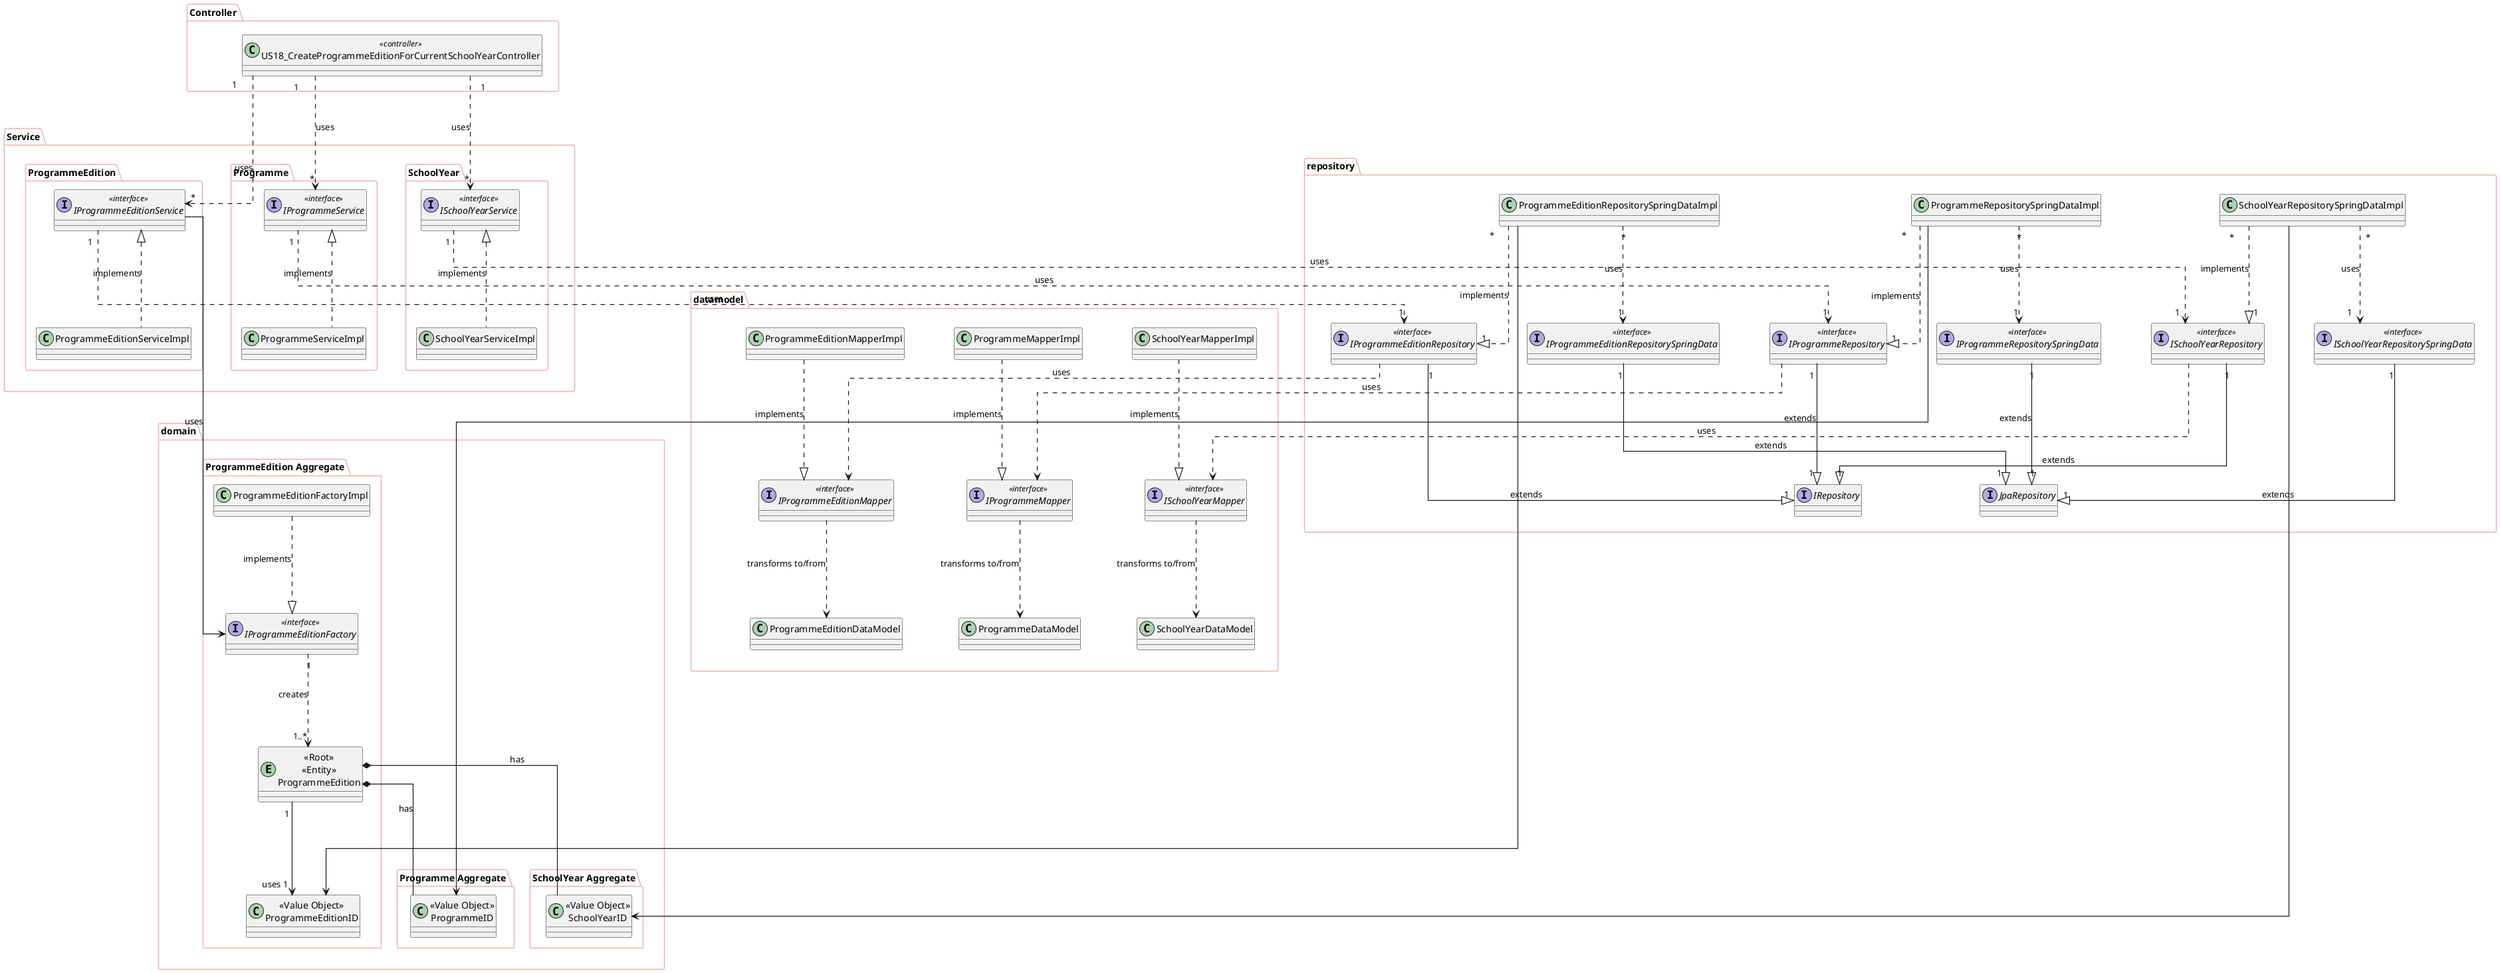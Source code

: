 @startuml

skinparam ranksep 140
skinparam nodesep 75
skinparam packageBorderColor #F0B0B0
skinparam arrowThickness 1.2
skinparam linetype ortho
top to bottom direction

together {
    package Controller {
        class US18_CreateProgrammeEditionForCurrentSchoolYearController <<controller>>
    }
}

together {
    package Service {
        package SchoolYear {
            class SchoolYearServiceImpl
            interface ISchoolYearService <<interface>>
        }

        package Programme {
            class ProgrammeServiceImpl
            interface IProgrammeService <<interface>>
        }

        package ProgrammeEdition {
            class ProgrammeEditionServiceImpl
            interface IProgrammeEditionService <<interface>>
        }
    }
}


package repository {
    interface JpaRepository
    interface IRepository

    together {
        class SchoolYearRepositorySpringDataImpl
        interface ISchoolYearRepository <<interface>>
        interface ISchoolYearRepositorySpringData <<interface>>
    }

    together {
        class ProgrammeRepositorySpringDataImpl
        interface IProgrammeRepository <<interface>>
        interface IProgrammeRepositorySpringData <<interface>>
    }

    together {
        class ProgrammeEditionRepositorySpringDataImpl
        interface IProgrammeEditionRepository <<interface>>
        interface IProgrammeEditionRepositorySpringData <<interface>>
    }
}

package datamodel {
    together {
        interface ISchoolYearMapper <<interface>>
        class SchoolYearMapperImpl
        class SchoolYearDataModel
    }

    together {
        interface IProgrammeMapper <<interface>>
        class ProgrammeMapperImpl
        class ProgrammeDataModel
    }

    together {
        interface IProgrammeEditionMapper <<interface>>
        class ProgrammeEditionMapperImpl
        class ProgrammeEditionDataModel
    }
}

package domain {
    package "SchoolYear Aggregate" {
        class "<<Value Object>>\nSchoolYearID"
    }

    package "Programme Aggregate" {
        class "<<Value Object>>\nProgrammeID"
    }

    package "ProgrammeEdition Aggregate" {
        entity "<<Root>>\n<<Entity>>\nProgrammeEdition"
        class "<<Value Object>>\nProgrammeEditionID"
        interface IProgrammeEditionFactory <<interface>>
        class ProgrammeEditionFactoryImpl
    }
}

' Layout constraints - force vertical alignment
Controller -[hidden]d-> Service
Service -[hidden]d-> repository
Service -[hidden]d-> datamodel

' Force repository and datamodel to be side by side
repository -[hidden]r- datamodel

' Force domain to be directly below repository and datamodel
repository -[hidden]d-> domain
datamodel -[hidden]d-> domain

SchoolYearRepositorySpringDataImpl -[hidden]d-> SchoolYearServiceImpl

' Controller uses Services Interfaces
US18_CreateProgrammeEditionForCurrentSchoolYearController "1" ..> "*" ISchoolYearService : uses
US18_CreateProgrammeEditionForCurrentSchoolYearController "1" ..> "*" IProgrammeEditionService : uses
US18_CreateProgrammeEditionForCurrentSchoolYearController "1" ..> "*" IProgrammeService : uses

' Services implement interfaces
SchoolYearServiceImpl .up.|> ISchoolYearService : implements
ProgrammeEditionServiceImpl .up.|> IProgrammeEditionService : implements
ProgrammeServiceImpl .up.|> IProgrammeService : implements

'RepositoriesSpring implements IRepositoriesSpring
'SchoolYear
SchoolYearRepositorySpringDataImpl "*" ..|> "1" ISchoolYearRepository : implements
SchoolYearRepositorySpringDataImpl "*" ..> "1" ISchoolYearRepositorySpringData : uses
ISchoolYearRepositorySpringData "1" --|> "1" JpaRepository : extends
ISchoolYearRepository "1" --|> "1" IRepository : extends

'ProgrammeEdition
ProgrammeEditionRepositorySpringDataImpl "*" ..|> "1" IProgrammeEditionRepository : implements
ProgrammeEditionRepositorySpringDataImpl "*" ..> "1" IProgrammeEditionRepositorySpringData : uses
IProgrammeEditionRepositorySpringData "1" --|> "1" JpaRepository : extends
IProgrammeEditionRepository "1" --|> "1" IRepository : extends

'Programme
ProgrammeRepositorySpringDataImpl "*" ..|> "1" IProgrammeRepository : implements
ProgrammeRepositorySpringDataImpl "*" ..> "1" IProgrammeRepositorySpringData : uses
IProgrammeRepositorySpringData "1" --|> "1" JpaRepository : extends
IProgrammeRepository "1" --|> "1" IRepository : extends


'Services Uses Repository
ISchoolYearService "1" ..> "1" ISchoolYearRepository : uses
IProgrammeEditionService "1" ..> "1" IProgrammeEditionRepository : uses
IProgrammeService "1" ..> "1" IProgrammeRepository : uses

'Mappers & DataModels
SchoolYearMapperImpl ..|> ISchoolYearMapper : implements
ISchoolYearMapper ..> SchoolYearDataModel : transforms to/from
ProgrammeMapperImpl ..|> IProgrammeMapper : implements
IProgrammeMapper ..> ProgrammeDataModel : transforms to/from
ProgrammeEditionMapperImpl ..|> IProgrammeEditionMapper : implements
IProgrammeEditionMapper ..> ProgrammeEditionDataModel : transforms to/from

'Repository & Mapper
ISchoolYearRepository ..> ISchoolYearMapper : uses
IProgrammeRepository ..> IProgrammeMapper : uses
IProgrammeEditionRepository ..> IProgrammeEditionMapper : uses

'Repository & ID's
SchoolYearRepositorySpringDataImpl --> "<<Value Object>>\nSchoolYearID"
ProgrammeRepositorySpringDataImpl --> "<<Value Object>>\nProgrammeID"
ProgrammeEditionRepositorySpringDataImpl --> "<<Value Object>>\nProgrammeEditionID"

'Services Uses Factory
IProgrammeEditionService -down-> IProgrammeEditionFactory: uses


'Domain
'ProgrammeEdition
IProgrammeEditionFactory "1" ..> "1..*" "<<Root>>\n<<Entity>>\nProgrammeEdition" : creates
ProgrammeEditionFactoryImpl ..|> IProgrammeEditionFactory: implements
"<<Root>>\n<<Entity>>\nProgrammeEdition" "1" --> "uses 1" "<<Value Object>>\nProgrammeEditionID"

"<<Root>>\n<<Entity>>\nProgrammeEdition" *-- "<<Value Object>>\nSchoolYearID": has
"<<Root>>\n<<Entity>>\nProgrammeEdition" *-- "<<Value Object>>\nProgrammeID": has





@enduml